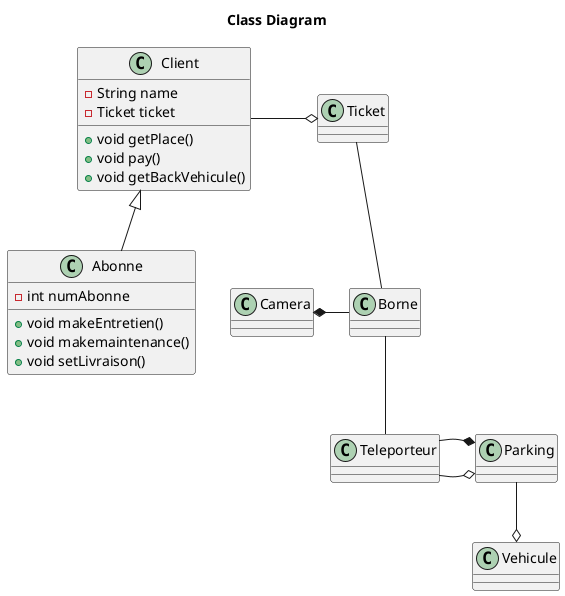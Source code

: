 @startuml

title Class Diagram


class Client {
  - String name
  - Ticket ticket
  +void getPlace()
  +void pay()
  +void getBackVehicule()
}

class Abonne {
  -int numAbonne
  +void makeEntretien()
  +void makemaintenance()
  +void setLivraison()
}

class Teleporteur{

}

class Parking{

}

class Borne{

}

class Camera{


}

class Vehicule{

}

class Ticket{

}

Parking --o Vehicule
Ticket -- Borne
Client -o Ticket
Client <|-- Abonne
Borne -- Teleporteur
Camera *- Borne
Teleporteur -o Parking
Teleporteur -* Parking

@enduml
